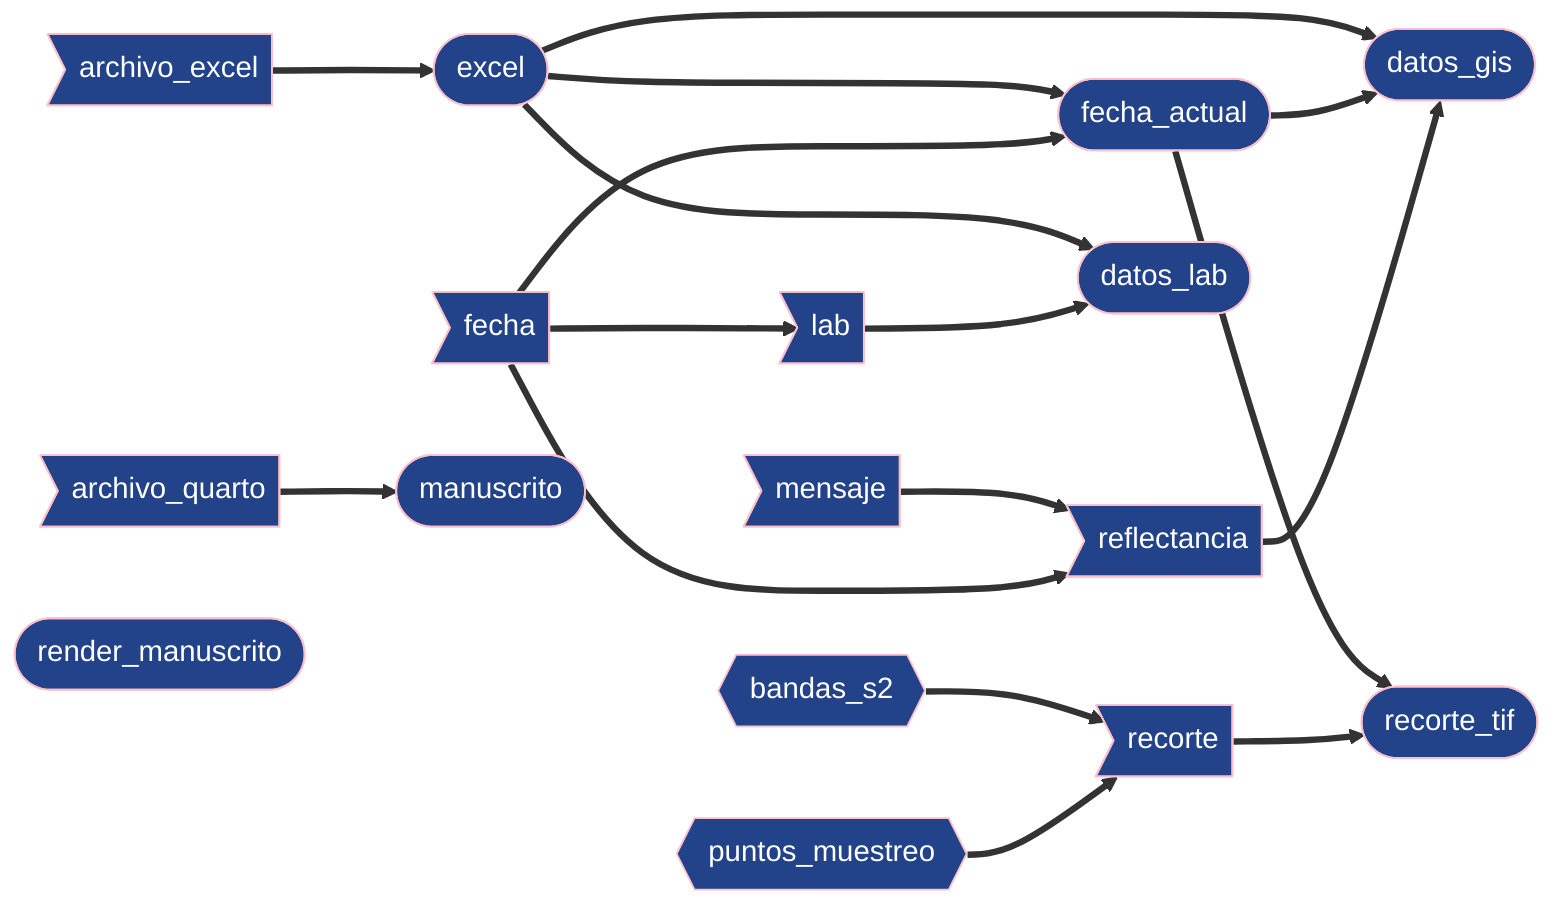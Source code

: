 graph LR
  x2eb57580dd338e28(["excel"]) ==> x75ae8feee719d1e2(["datos_gis"])
  x27cf98eb0536b3cc(["fecha_actual"]) ==> x75ae8feee719d1e2(["datos_gis"])
  x0dc39fa9e42347ba>"reflectancia"] ==> x75ae8feee719d1e2(["datos_gis"])
  x2eb57580dd338e28(["excel"]) ==> x1a91c1978c7a143b(["datos_lab"])
  x38637a02f9b83fc8>"lab"] ==> x1a91c1978c7a143b(["datos_lab"])
  x29bd13377b9e6171>"archivo_excel"] ==> x2eb57580dd338e28(["excel"])
  x2eb57580dd338e28(["excel"]) ===> x27cf98eb0536b3cc(["fecha_actual"])
  xfabd587be49f2fed>"fecha"] ===> x27cf98eb0536b3cc(["fecha_actual"])
  xfabd587be49f2fed>"fecha"] ==> x38637a02f9b83fc8>"lab"]
  xc36834a08989fd92>"archivo_quarto"] ==> x0cceab94dc3cb992(["manuscrito"])
  xc856c5bfddbb40a5{{"bandas_s2"}} ==> xc5ec810879cc40ee>"recorte"]
  x9505d3eeeff3a790{{"puntos_muestreo"}} ==> xc5ec810879cc40ee>"recorte"]
  x27cf98eb0536b3cc(["fecha_actual"]) ==> x4b150ba8dbe4203d(["recorte_tif"])
  xc5ec810879cc40ee>"recorte"] ==> x4b150ba8dbe4203d(["recorte_tif"])
  x3d474db92cf09724>"mensaje"] ==> x0dc39fa9e42347ba>"reflectancia"]
  xfabd587be49f2fed>"fecha"] ==> x0dc39fa9e42347ba>"reflectancia"]
  xcac90a77a625823f(["render_manuscrito"])
  
  classDef default stroke:#FFC0CB,color:#FFFFFF,fill:#224289;